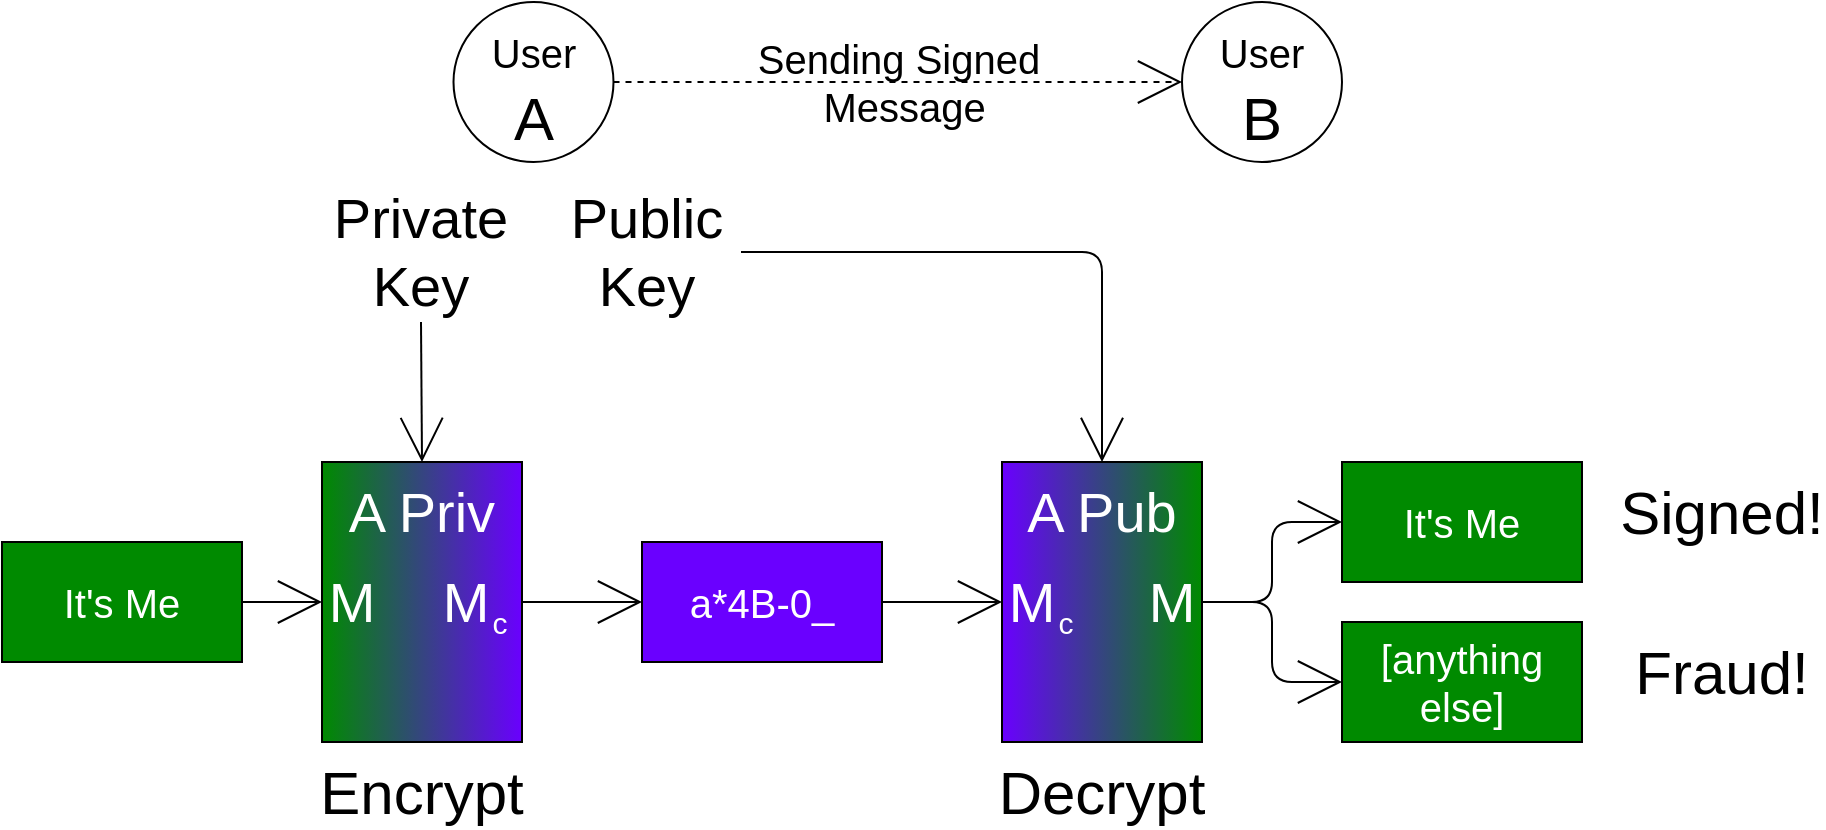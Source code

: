 <mxfile>
    <diagram id="IQcNt7d0GL9nzboCtnSe" name="Page-1">
        <mxGraphModel dx="1132" dy="2610" grid="1" gridSize="10" guides="1" tooltips="1" connect="1" arrows="1" fold="1" page="1" pageScale="1" pageWidth="850" pageHeight="1100" math="0" shadow="0">
            <root>
                <mxCell id="0"/>
                <mxCell id="1" parent="0"/>
                <mxCell id="12" style="edgeStyle=none;html=1;exitX=1;exitY=0.5;exitDx=0;exitDy=0;entryX=0;entryY=0.5;entryDx=0;entryDy=0;fontSize=28;endArrow=open;endFill=0;endSize=20;" parent="1" source="2" target="3" edge="1">
                    <mxGeometry relative="1" as="geometry"/>
                </mxCell>
                <mxCell id="2" value="It's Me" style="rounded=0;whiteSpace=wrap;html=1;fontSize=20;fillColor=#008a00;fontColor=#ffffff;strokeColor=#000000;" parent="1" vertex="1">
                    <mxGeometry y="100" width="120" height="60" as="geometry"/>
                </mxCell>
                <mxCell id="13" style="edgeStyle=none;html=1;exitX=1;exitY=0.5;exitDx=0;exitDy=0;entryX=0;entryY=0.5;entryDx=0;entryDy=0;fontSize=28;endArrow=open;endFill=0;endSize=20;" parent="1" source="3" target="5" edge="1">
                    <mxGeometry relative="1" as="geometry"/>
                </mxCell>
                <mxCell id="3" value="" style="rounded=0;whiteSpace=wrap;html=1;fontSize=20;fillColor=#6a00ff;fontColor=#ffffff;strokeColor=#000000;gradientDirection=west;gradientColor=#008A00;" parent="1" vertex="1">
                    <mxGeometry x="160" y="60" width="100" height="140" as="geometry"/>
                </mxCell>
                <mxCell id="23" style="edgeStyle=none;html=1;exitX=1;exitY=0.5;exitDx=0;exitDy=0;entryX=0;entryY=0.5;entryDx=0;entryDy=0;fontSize=28;endArrow=open;endFill=0;endSize=20;" parent="1" source="5" target="22" edge="1">
                    <mxGeometry relative="1" as="geometry"/>
                </mxCell>
                <mxCell id="5" value="a*4B-0_" style="rounded=0;whiteSpace=wrap;html=1;fontSize=20;fillColor=#6a00ff;fontColor=#ffffff;strokeColor=#000000;" parent="1" vertex="1">
                    <mxGeometry x="320" y="100" width="120" height="60" as="geometry"/>
                </mxCell>
                <mxCell id="6" value="It's Me" style="rounded=0;whiteSpace=wrap;html=1;fontSize=20;fillColor=#008a00;fontColor=#ffffff;strokeColor=#000000;" parent="1" vertex="1">
                    <mxGeometry x="670" y="60" width="120" height="60" as="geometry"/>
                </mxCell>
                <mxCell id="10" value="A Priv" style="text;html=1;strokeColor=none;fillColor=none;align=center;verticalAlign=middle;whiteSpace=wrap;rounded=0;fontSize=28;fontColor=#FFFFFF;" parent="1" vertex="1">
                    <mxGeometry x="160" y="70" width="100" height="30" as="geometry"/>
                </mxCell>
                <mxCell id="11" value="M" style="text;html=1;strokeColor=none;fillColor=none;align=center;verticalAlign=middle;whiteSpace=wrap;rounded=0;fontSize=28;fontColor=#FFFFFF;" parent="1" vertex="1">
                    <mxGeometry x="160" y="115" width="30" height="30" as="geometry"/>
                </mxCell>
                <mxCell id="30" style="edgeStyle=orthogonalEdgeStyle;html=1;exitX=1;exitY=0.5;exitDx=0;exitDy=0;entryX=0;entryY=0.5;entryDx=0;entryDy=0;fontSize=15;endArrow=open;endFill=0;endSize=20;" parent="1" source="22" target="6" edge="1">
                    <mxGeometry relative="1" as="geometry"/>
                </mxCell>
                <mxCell id="22" value="" style="rounded=0;whiteSpace=wrap;html=1;fontSize=20;fillColor=#6a00ff;fontColor=#ffffff;strokeColor=#000000;gradientDirection=east;gradientColor=#008A00;" parent="1" vertex="1">
                    <mxGeometry x="500" y="60" width="100" height="140" as="geometry"/>
                </mxCell>
                <mxCell id="26" value="A Pub" style="text;html=1;strokeColor=none;fillColor=none;align=center;verticalAlign=middle;whiteSpace=wrap;rounded=0;fontSize=28;fontColor=#FFFFFF;" parent="1" vertex="1">
                    <mxGeometry x="500" y="70" width="100" height="30" as="geometry"/>
                </mxCell>
                <mxCell id="32" value="Encrypt" style="text;html=1;strokeColor=none;fillColor=none;align=center;verticalAlign=middle;whiteSpace=wrap;rounded=0;fontSize=30;" parent="1" vertex="1">
                    <mxGeometry x="180" y="210" width="60" height="30" as="geometry"/>
                </mxCell>
                <mxCell id="33" value="Decrypt" style="text;html=1;strokeColor=none;fillColor=none;align=center;verticalAlign=middle;whiteSpace=wrap;rounded=0;fontSize=30;" parent="1" vertex="1">
                    <mxGeometry x="520" y="210" width="60" height="30" as="geometry"/>
                </mxCell>
                <mxCell id="35" value="M" style="text;html=1;strokeColor=none;fillColor=none;align=center;verticalAlign=middle;whiteSpace=wrap;rounded=0;fontSize=28;fontColor=#FFFFFF;" parent="1" vertex="1">
                    <mxGeometry x="217" y="115" width="30" height="30" as="geometry"/>
                </mxCell>
                <mxCell id="36" value="c" style="text;html=1;strokeColor=none;fillColor=none;align=center;verticalAlign=middle;whiteSpace=wrap;rounded=0;fontSize=15;fontColor=#FFFFFF;" parent="1" vertex="1">
                    <mxGeometry x="240" y="130" width="18" height="20" as="geometry"/>
                </mxCell>
                <mxCell id="37" value="M" style="text;html=1;strokeColor=none;fillColor=none;align=center;verticalAlign=middle;whiteSpace=wrap;rounded=0;fontSize=28;fontColor=#FFFFFF;" parent="1" vertex="1">
                    <mxGeometry x="500" y="115" width="30" height="30" as="geometry"/>
                </mxCell>
                <mxCell id="38" value="c" style="text;html=1;strokeColor=none;fillColor=none;align=center;verticalAlign=middle;whiteSpace=wrap;rounded=0;fontSize=15;fontColor=#FFFFFF;" parent="1" vertex="1">
                    <mxGeometry x="523" y="130" width="18" height="20" as="geometry"/>
                </mxCell>
                <mxCell id="39" value="M" style="text;html=1;strokeColor=none;fillColor=none;align=center;verticalAlign=middle;whiteSpace=wrap;rounded=0;fontSize=28;fontColor=#FFFFFF;" parent="1" vertex="1">
                    <mxGeometry x="570" y="115" width="30" height="30" as="geometry"/>
                </mxCell>
                <mxCell id="41" value="&lt;font style=&quot;font-size: 20px&quot;&gt;User&lt;br&gt;&lt;/font&gt;B" style="ellipse;whiteSpace=wrap;html=1;aspect=fixed;fontSize=30;" parent="1" vertex="1">
                    <mxGeometry x="590" y="-170" width="80" height="80" as="geometry"/>
                </mxCell>
                <mxCell id="46" value="&lt;font style=&quot;font-size: 20px&quot;&gt;User&lt;br&gt;&lt;/font&gt;A" style="ellipse;whiteSpace=wrap;html=1;aspect=fixed;fontSize=30;" parent="1" vertex="1">
                    <mxGeometry x="225.75" y="-170" width="80" height="80" as="geometry"/>
                </mxCell>
                <mxCell id="50" value="Sending Signed&lt;br&gt;&amp;nbsp;Message" style="edgeStyle=none;html=1;entryX=0;entryY=0.5;entryDx=0;entryDy=0;fontSize=20;endArrow=open;endFill=0;endSize=20;dashed=1;labelBackgroundColor=none;exitX=1;exitY=0.5;exitDx=0;exitDy=0;" parent="1" target="41" edge="1" source="46">
                    <mxGeometry relative="1" as="geometry">
                        <mxPoint x="320" y="-100" as="sourcePoint"/>
                        <mxPoint x="180" y="-130.42" as="targetPoint"/>
                    </mxGeometry>
                </mxCell>
                <mxCell id="51" value="Private&lt;br&gt;Key" style="text;html=1;strokeColor=none;fillColor=none;align=center;verticalAlign=middle;whiteSpace=wrap;rounded=0;fontSize=28;" vertex="1" parent="1">
                    <mxGeometry x="162" y="-80" width="95" height="70" as="geometry"/>
                </mxCell>
                <mxCell id="52" value="Public&lt;br&gt;Key" style="text;html=1;strokeColor=none;fillColor=none;align=center;verticalAlign=middle;whiteSpace=wrap;rounded=0;fontSize=28;" vertex="1" parent="1">
                    <mxGeometry x="274.5" y="-80" width="95" height="70" as="geometry"/>
                </mxCell>
                <mxCell id="54" style="edgeStyle=none;html=1;exitX=0.5;exitY=1;exitDx=0;exitDy=0;entryX=0.5;entryY=0;entryDx=0;entryDy=0;fontSize=28;endArrow=open;endFill=0;endSize=20;" edge="1" parent="1" source="51" target="3">
                    <mxGeometry relative="1" as="geometry">
                        <mxPoint x="270" y="140" as="sourcePoint"/>
                        <mxPoint x="330" y="140" as="targetPoint"/>
                    </mxGeometry>
                </mxCell>
                <mxCell id="56" style="edgeStyle=orthogonalEdgeStyle;html=1;exitX=1;exitY=0.5;exitDx=0;exitDy=0;entryX=0.5;entryY=0;entryDx=0;entryDy=0;fontSize=28;endArrow=open;endFill=0;endSize=20;" edge="1" parent="1" source="52" target="22">
                    <mxGeometry relative="1" as="geometry">
                        <mxPoint x="450" y="140" as="sourcePoint"/>
                        <mxPoint x="510" y="140" as="targetPoint"/>
                    </mxGeometry>
                </mxCell>
                <mxCell id="57" value="[anything else]" style="rounded=0;whiteSpace=wrap;html=1;fontSize=20;fillColor=#008a00;fontColor=#ffffff;strokeColor=#000000;" vertex="1" parent="1">
                    <mxGeometry x="670" y="140" width="120" height="60" as="geometry"/>
                </mxCell>
                <mxCell id="58" style="edgeStyle=orthogonalEdgeStyle;html=1;entryX=0;entryY=0.5;entryDx=0;entryDy=0;fontSize=15;endArrow=open;endFill=0;endSize=20;exitX=1;exitY=0.5;exitDx=0;exitDy=0;" edge="1" parent="1" source="22" target="57">
                    <mxGeometry relative="1" as="geometry">
                        <mxPoint x="620" y="150" as="sourcePoint"/>
                        <mxPoint x="650" y="100" as="targetPoint"/>
                    </mxGeometry>
                </mxCell>
                <mxCell id="59" value="Signed!" style="text;html=1;strokeColor=none;fillColor=none;align=center;verticalAlign=middle;whiteSpace=wrap;rounded=0;fontSize=30;" vertex="1" parent="1">
                    <mxGeometry x="830" y="70" width="60" height="30" as="geometry"/>
                </mxCell>
                <mxCell id="60" value="Fraud!" style="text;html=1;strokeColor=none;fillColor=none;align=center;verticalAlign=middle;whiteSpace=wrap;rounded=0;fontSize=30;" vertex="1" parent="1">
                    <mxGeometry x="830" y="150" width="60" height="30" as="geometry"/>
                </mxCell>
            </root>
        </mxGraphModel>
    </diagram>
</mxfile>